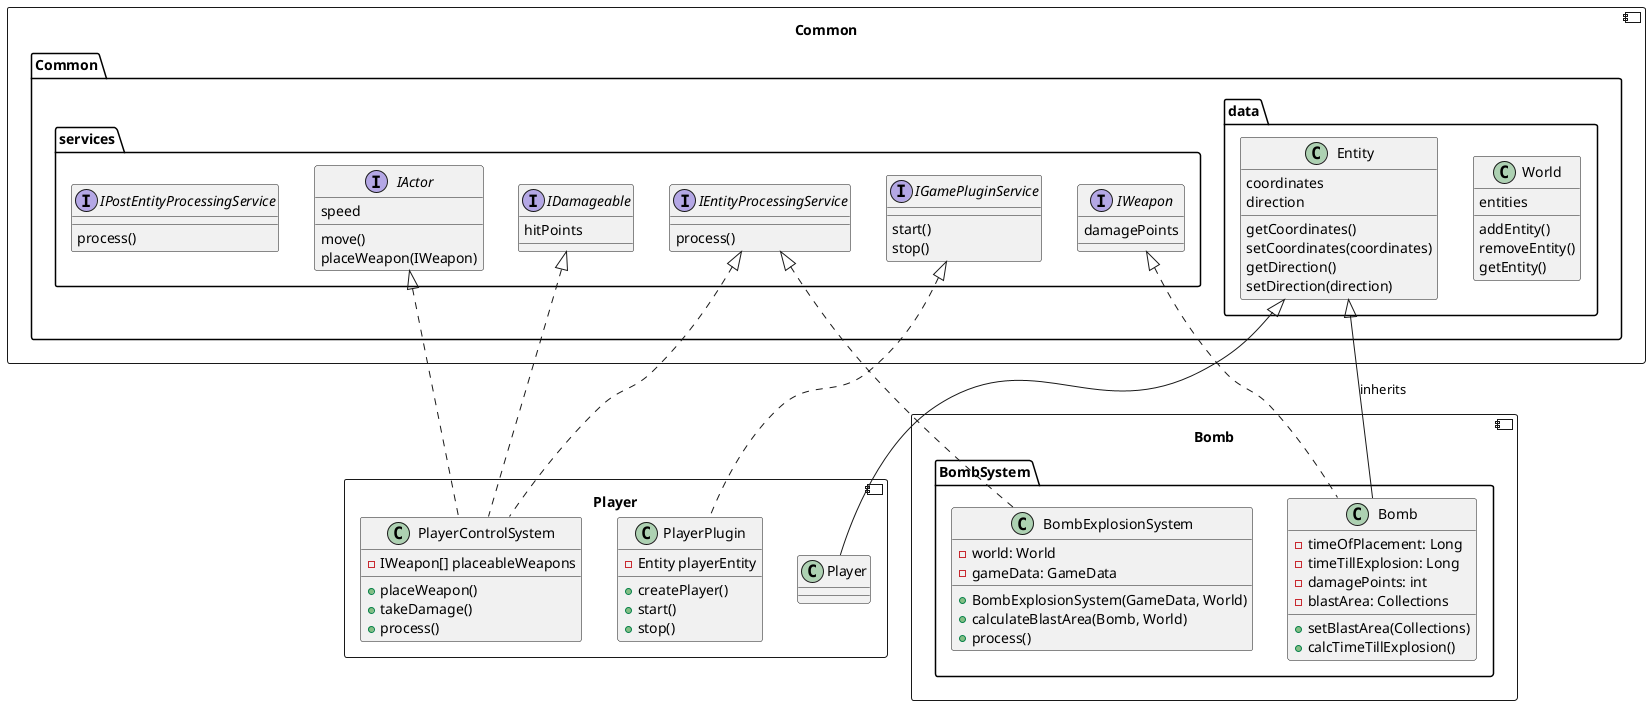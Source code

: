 @startuml
component Common {
    package Common {

        package services {
            interface IActor {
                speed
                move()
                placeWeapon(IWeapon)
            }

            interface IWeapon {
                damagePoints
            }

            interface IDamageable {
                hitPoints
            }

            interface IGamePluginService {
                start()
                stop()
            }

            interface IEntityProcessingService {
                process()
            }

            interface IPostEntityProcessingService {
                process()
            }
        }

        package data {
            class World {
                entities
                addEntity()
                removeEntity()
                getEntity()
            }

            class Entity {
                coordinates
                direction

                getCoordinates()
                setCoordinates(coordinates)
                getDirection()
                setDirection(direction)
            }
        }
    }


'	component Parts {
'		interface EntityPart {
'			process()
'		}
'
'		class LifePart implements EntityPart {
'		}
'
'		class MovingPart implements EntityPart {
'		}
'
'		class PositionPart implements EntityPart {
'		}
'
'	}
}
component Bomb{
    package BombSystem {
        class Bomb implements Common.Common.services.IWeapon{
            - timeOfPlacement: Long
            - timeTillExplosion: Long
            - damagePoints: int
            - blastArea: Collections
            + setBlastArea(Collections)
            + calcTimeTillExplosion()
        }
        Bomb --|> Entity : inherits

        class BombExplosionSystem implements Common.Common.services.IEntityProcessingService {
            - world: World
            - gameData: GameData
            + BombExplosionSystem(GameData, World)
            + calculateBlastArea(Bomb, World)
            + process()
        }
    }
}

component Player {
    class Player {
    }

    class PlayerControlSystem {
    - IWeapon[] placeableWeapons
    + placeWeapon()
    + takeDamage()
    + process()
    }

    class PlayerPlugin {
    - Entity playerEntity
    + createPlayer()
    + start()
    + stop()
    }

    Common.Common.services.IActor <|.. Player.PlayerControlSystem
    Common.Common.services.IDamageable <|.. Player.PlayerControlSystem
    Common.Common.data.Entity <|-- Player.Player
    Common.Common.services.IEntityProcessingService <|.. Player.PlayerControlSystem
    Common.Common.services.IGamePluginService <|.. Player.PlayerPlugin
}



@enduml